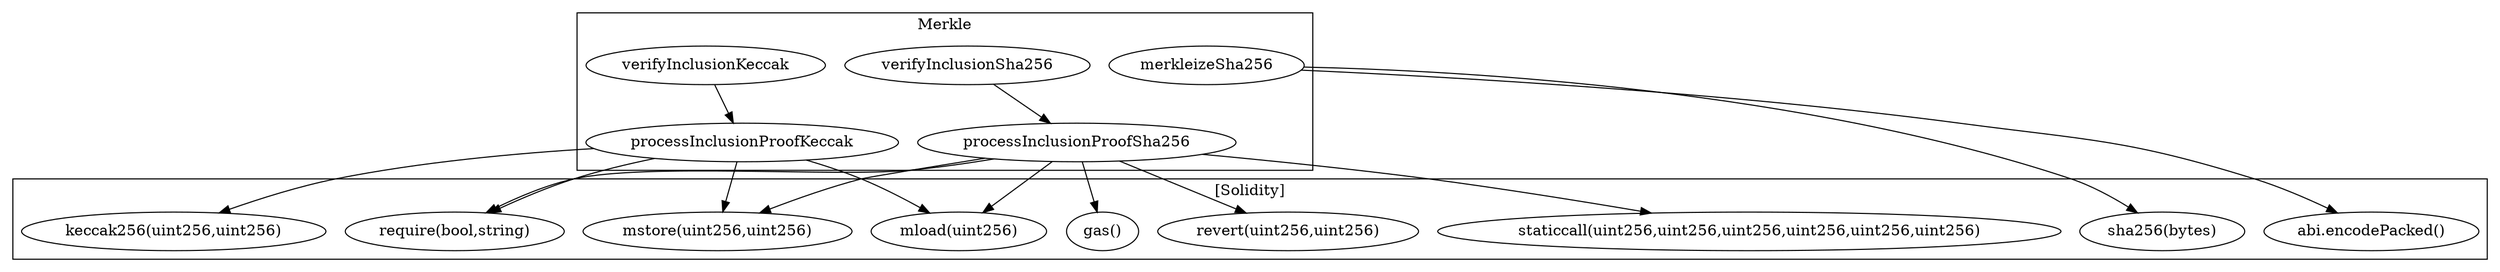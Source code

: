 strict digraph {
subgraph cluster_6166_Merkle {
label = "Merkle"
"6166_verifyInclusionSha256" [label="verifyInclusionSha256"]
"6166_processInclusionProofSha256" [label="processInclusionProofSha256"]
"6166_merkleizeSha256" [label="merkleizeSha256"]
"6166_processInclusionProofKeccak" [label="processInclusionProofKeccak"]
"6166_verifyInclusionKeccak" [label="verifyInclusionKeccak"]
"6166_verifyInclusionSha256" -> "6166_processInclusionProofSha256"
"6166_verifyInclusionKeccak" -> "6166_processInclusionProofKeccak"
}subgraph cluster_solidity {
label = "[Solidity]"
"sha256(bytes)" 
"abi.encodePacked()" 
"keccak256(uint256,uint256)" 
"require(bool,string)" 
"staticcall(uint256,uint256,uint256,uint256,uint256,uint256)" 
"mstore(uint256,uint256)" 
"mload(uint256)" 
"revert(uint256,uint256)" 
"gas()" 
"6166_processInclusionProofKeccak" -> "keccak256(uint256,uint256)"
"6166_processInclusionProofSha256" -> "mload(uint256)"
"6166_processInclusionProofSha256" -> "revert(uint256,uint256)"
"6166_processInclusionProofSha256" -> "staticcall(uint256,uint256,uint256,uint256,uint256,uint256)"
"6166_processInclusionProofSha256" -> "require(bool,string)"
"6166_processInclusionProofSha256" -> "gas()"
"6166_merkleizeSha256" -> "abi.encodePacked()"
"6166_merkleizeSha256" -> "sha256(bytes)"
"6166_processInclusionProofSha256" -> "mstore(uint256,uint256)"
"6166_processInclusionProofKeccak" -> "require(bool,string)"
"6166_processInclusionProofKeccak" -> "mload(uint256)"
"6166_processInclusionProofKeccak" -> "mstore(uint256,uint256)"
}
}